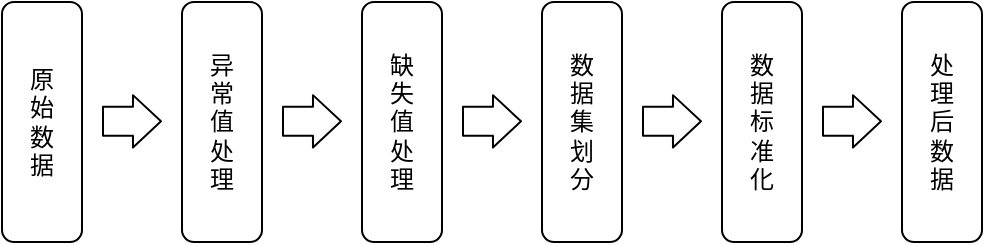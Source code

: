 <mxfile scale="2" border="0">
    <diagram id="sr7wLNoP8gmV6LjjL9Ct" name="第 1 页">
        <mxGraphModel dx="846" dy="768" grid="1" gridSize="10" guides="1" tooltips="1" connect="1" arrows="1" fold="1" page="1" pageScale="1" pageWidth="827" pageHeight="1169" math="0" shadow="0">
            <root>
                <mxCell id="0"/>
                <mxCell id="1" parent="0"/>
                <mxCell id="2" value="原&lt;br&gt;始&lt;br&gt;数&lt;br&gt;据" style="rounded=1;whiteSpace=wrap;html=1;direction=south;movable=1;resizable=1;rotatable=1;deletable=1;editable=1;connectable=1;" vertex="1" parent="1">
                    <mxGeometry x="40" y="240" width="40" height="120" as="geometry"/>
                </mxCell>
                <mxCell id="3" value="异&lt;br&gt;常&lt;br&gt;值&lt;br&gt;处&lt;br&gt;理" style="rounded=1;whiteSpace=wrap;html=1;direction=south;movable=1;resizable=1;rotatable=1;deletable=1;editable=1;connectable=1;" vertex="1" parent="1">
                    <mxGeometry x="130" y="240" width="40" height="120" as="geometry"/>
                </mxCell>
                <mxCell id="10" value="" style="shape=flexArrow;endArrow=classic;html=1;rounded=1;labelBackgroundColor=default;strokeColor=default;fontFamily=Helvetica;fontSize=11;fontColor=default;endSize=4.338;width=14.483;endWidth=10.702;movable=1;resizable=1;rotatable=1;deletable=1;editable=1;connectable=1;" edge="1" parent="1">
                    <mxGeometry width="50" height="50" relative="1" as="geometry">
                        <mxPoint x="90" y="299.66" as="sourcePoint"/>
                        <mxPoint x="120" y="299.66" as="targetPoint"/>
                    </mxGeometry>
                </mxCell>
                <mxCell id="11" value="缺&lt;br&gt;失&lt;br&gt;值&lt;br&gt;处&lt;br&gt;理" style="rounded=1;whiteSpace=wrap;html=1;direction=south;movable=1;resizable=1;rotatable=1;deletable=1;editable=1;connectable=1;" vertex="1" parent="1">
                    <mxGeometry x="220" y="240" width="40" height="120" as="geometry"/>
                </mxCell>
                <mxCell id="12" value="" style="shape=flexArrow;endArrow=classic;html=1;rounded=1;labelBackgroundColor=default;strokeColor=default;fontFamily=Helvetica;fontSize=11;fontColor=default;endSize=4.338;width=14.483;endWidth=10.702;movable=1;resizable=1;rotatable=1;deletable=1;editable=1;connectable=1;" edge="1" parent="1">
                    <mxGeometry width="50" height="50" relative="1" as="geometry">
                        <mxPoint x="180" y="299.66" as="sourcePoint"/>
                        <mxPoint x="210" y="299.66" as="targetPoint"/>
                    </mxGeometry>
                </mxCell>
                <mxCell id="13" value="" style="shape=flexArrow;endArrow=classic;html=1;rounded=1;labelBackgroundColor=default;strokeColor=default;fontFamily=Helvetica;fontSize=11;fontColor=default;endSize=4.338;width=14.483;endWidth=10.702;movable=1;resizable=1;rotatable=1;deletable=1;editable=1;connectable=1;" edge="1" parent="1">
                    <mxGeometry width="50" height="50" relative="1" as="geometry">
                        <mxPoint x="270" y="299.66" as="sourcePoint"/>
                        <mxPoint x="300" y="299.66" as="targetPoint"/>
                    </mxGeometry>
                </mxCell>
                <mxCell id="14" value="数&lt;br&gt;据&lt;br&gt;集&lt;br&gt;划&lt;br&gt;分" style="rounded=1;whiteSpace=wrap;html=1;direction=south;movable=1;resizable=1;rotatable=1;deletable=1;editable=1;connectable=1;" vertex="1" parent="1">
                    <mxGeometry x="310" y="240" width="40" height="120" as="geometry"/>
                </mxCell>
                <mxCell id="16" value="" style="shape=flexArrow;endArrow=classic;html=1;rounded=1;labelBackgroundColor=default;strokeColor=default;fontFamily=Helvetica;fontSize=11;fontColor=default;endSize=4.338;width=14.483;endWidth=10.702;movable=1;resizable=1;rotatable=1;deletable=1;editable=1;connectable=1;" edge="1" parent="1">
                    <mxGeometry width="50" height="50" relative="1" as="geometry">
                        <mxPoint x="360.0" y="299.66" as="sourcePoint"/>
                        <mxPoint x="390.0" y="299.66" as="targetPoint"/>
                    </mxGeometry>
                </mxCell>
                <mxCell id="17" value="数&lt;br&gt;据&lt;br&gt;标&lt;br&gt;准&lt;br&gt;化" style="rounded=1;whiteSpace=wrap;html=1;direction=south;movable=1;resizable=1;rotatable=1;deletable=1;editable=1;connectable=1;" vertex="1" parent="1">
                    <mxGeometry x="400" y="240" width="40" height="120" as="geometry"/>
                </mxCell>
                <mxCell id="18" value="" style="shape=flexArrow;endArrow=classic;html=1;rounded=1;labelBackgroundColor=default;strokeColor=default;fontFamily=Helvetica;fontSize=11;fontColor=default;endSize=4.338;width=14.483;endWidth=10.702;movable=1;resizable=1;rotatable=1;deletable=1;editable=1;connectable=1;" edge="1" parent="1">
                    <mxGeometry width="50" height="50" relative="1" as="geometry">
                        <mxPoint x="450.0" y="299.66" as="sourcePoint"/>
                        <mxPoint x="480.0" y="299.66" as="targetPoint"/>
                    </mxGeometry>
                </mxCell>
                <mxCell id="19" value="处&lt;br&gt;理&lt;br&gt;后&lt;br&gt;数&lt;br&gt;据" style="rounded=1;whiteSpace=wrap;html=1;direction=south;movable=1;resizable=1;rotatable=1;deletable=1;editable=1;connectable=1;" vertex="1" parent="1">
                    <mxGeometry x="490" y="240" width="40" height="120" as="geometry"/>
                </mxCell>
            </root>
        </mxGraphModel>
    </diagram>
</mxfile>